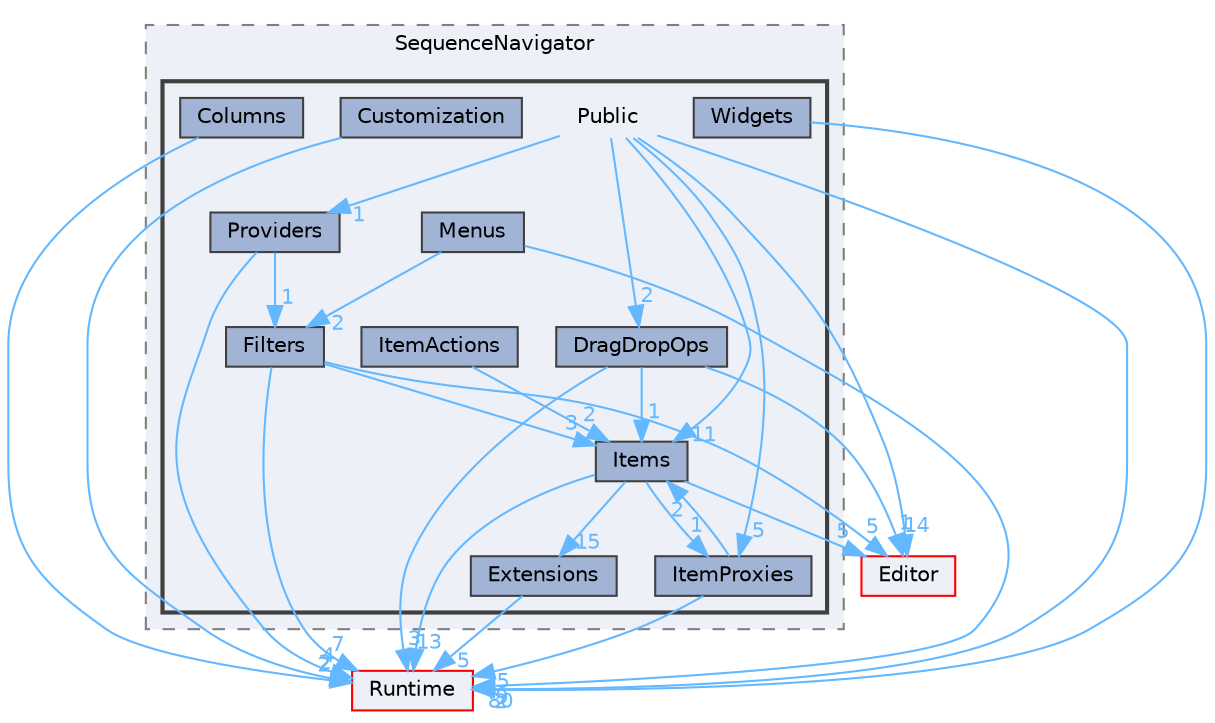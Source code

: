 digraph "Public"
{
 // INTERACTIVE_SVG=YES
 // LATEX_PDF_SIZE
  bgcolor="transparent";
  edge [fontname=Helvetica,fontsize=10,labelfontname=Helvetica,labelfontsize=10];
  node [fontname=Helvetica,fontsize=10,shape=box,height=0.2,width=0.4];
  compound=true
  subgraph clusterdir_844b4fc71b4fbc71d9224f506643f3aa {
    graph [ bgcolor="#edf0f7", pencolor="grey50", label="SequenceNavigator", fontname=Helvetica,fontsize=10 style="filled,dashed", URL="dir_844b4fc71b4fbc71d9224f506643f3aa.html",tooltip=""]
  subgraph clusterdir_beb735c3c183cccda32b4f16458f8e93 {
    graph [ bgcolor="#edf0f7", pencolor="grey25", label="", fontname=Helvetica,fontsize=10 style="filled,bold", URL="dir_beb735c3c183cccda32b4f16458f8e93.html",tooltip=""]
    dir_beb735c3c183cccda32b4f16458f8e93 [shape=plaintext, label="Public"];
  dir_08312f3dbdf69abc9dc4787c95cf2baf [label="Columns", fillcolor="#a2b4d6", color="grey25", style="filled", URL="dir_08312f3dbdf69abc9dc4787c95cf2baf.html",tooltip=""];
  dir_f9f7936666a827a66d27143577f353a1 [label="Customization", fillcolor="#a2b4d6", color="grey25", style="filled", URL="dir_f9f7936666a827a66d27143577f353a1.html",tooltip=""];
  dir_6411d254763155991479784cad9bf06a [label="DragDropOps", fillcolor="#a2b4d6", color="grey25", style="filled", URL="dir_6411d254763155991479784cad9bf06a.html",tooltip=""];
  dir_ff1f6f7c4f9f16095930d27fde2040ee [label="Extensions", fillcolor="#a2b4d6", color="grey25", style="filled", URL="dir_ff1f6f7c4f9f16095930d27fde2040ee.html",tooltip=""];
  dir_efc45252c6c6567b796773e1bf52b734 [label="Filters", fillcolor="#a2b4d6", color="grey25", style="filled", URL="dir_efc45252c6c6567b796773e1bf52b734.html",tooltip=""];
  dir_31e031652616c4aae6417798a854c5c9 [label="ItemActions", fillcolor="#a2b4d6", color="grey25", style="filled", URL="dir_31e031652616c4aae6417798a854c5c9.html",tooltip=""];
  dir_f6f7f86e81fa645839af0c14cc0b519c [label="ItemProxies", fillcolor="#a2b4d6", color="grey25", style="filled", URL="dir_f6f7f86e81fa645839af0c14cc0b519c.html",tooltip=""];
  dir_d30103d04095f991adf950ad59c392af [label="Items", fillcolor="#a2b4d6", color="grey25", style="filled", URL="dir_d30103d04095f991adf950ad59c392af.html",tooltip=""];
  dir_9e49bb5fb0a7c7a1400f17e06cf77dd4 [label="Menus", fillcolor="#a2b4d6", color="grey25", style="filled", URL="dir_9e49bb5fb0a7c7a1400f17e06cf77dd4.html",tooltip=""];
  dir_07d622c674d8bc93c7068d1db2de753d [label="Providers", fillcolor="#a2b4d6", color="grey25", style="filled", URL="dir_07d622c674d8bc93c7068d1db2de753d.html",tooltip=""];
  dir_01d5880ea9f76d027fe997ebc058f241 [label="Widgets", fillcolor="#a2b4d6", color="grey25", style="filled", URL="dir_01d5880ea9f76d027fe997ebc058f241.html",tooltip=""];
  }
  }
  dir_7536b172fbd480bfd146a1b1acd6856b [label="Runtime", fillcolor="#edf0f7", color="red", style="filled", URL="dir_7536b172fbd480bfd146a1b1acd6856b.html",tooltip=""];
  dir_b26507eead720464ba2ac6bbc6dcec5f [label="Editor", fillcolor="#edf0f7", color="red", style="filled", URL="dir_b26507eead720464ba2ac6bbc6dcec5f.html",tooltip=""];
  dir_beb735c3c183cccda32b4f16458f8e93->dir_07d622c674d8bc93c7068d1db2de753d [headlabel="1", labeldistance=1.5 headhref="dir_000825_000785.html" href="dir_000825_000785.html" color="steelblue1" fontcolor="steelblue1"];
  dir_beb735c3c183cccda32b4f16458f8e93->dir_6411d254763155991479784cad9bf06a [headlabel="2", labeldistance=1.5 headhref="dir_000825_000346.html" href="dir_000825_000346.html" color="steelblue1" fontcolor="steelblue1"];
  dir_beb735c3c183cccda32b4f16458f8e93->dir_7536b172fbd480bfd146a1b1acd6856b [headlabel="80", labeldistance=1.5 headhref="dir_000825_000984.html" href="dir_000825_000984.html" color="steelblue1" fontcolor="steelblue1"];
  dir_beb735c3c183cccda32b4f16458f8e93->dir_b26507eead720464ba2ac6bbc6dcec5f [headlabel="14", labeldistance=1.5 headhref="dir_000825_000357.html" href="dir_000825_000357.html" color="steelblue1" fontcolor="steelblue1"];
  dir_beb735c3c183cccda32b4f16458f8e93->dir_d30103d04095f991adf950ad59c392af [headlabel="11", labeldistance=1.5 headhref="dir_000825_000544.html" href="dir_000825_000544.html" color="steelblue1" fontcolor="steelblue1"];
  dir_beb735c3c183cccda32b4f16458f8e93->dir_f6f7f86e81fa645839af0c14cc0b519c [headlabel="5", labeldistance=1.5 headhref="dir_000825_000543.html" href="dir_000825_000543.html" color="steelblue1" fontcolor="steelblue1"];
  dir_08312f3dbdf69abc9dc4787c95cf2baf->dir_7536b172fbd480bfd146a1b1acd6856b [headlabel="2", labeldistance=1.5 headhref="dir_000207_000984.html" href="dir_000207_000984.html" color="steelblue1" fontcolor="steelblue1"];
  dir_f9f7936666a827a66d27143577f353a1->dir_7536b172fbd480bfd146a1b1acd6856b [headlabel="2", labeldistance=1.5 headhref="dir_000277_000984.html" href="dir_000277_000984.html" color="steelblue1" fontcolor="steelblue1"];
  dir_6411d254763155991479784cad9bf06a->dir_b26507eead720464ba2ac6bbc6dcec5f [headlabel="1", labeldistance=1.5 headhref="dir_000346_000357.html" href="dir_000346_000357.html" color="steelblue1" fontcolor="steelblue1"];
  dir_6411d254763155991479784cad9bf06a->dir_7536b172fbd480bfd146a1b1acd6856b [headlabel="3", labeldistance=1.5 headhref="dir_000346_000984.html" href="dir_000346_000984.html" color="steelblue1" fontcolor="steelblue1"];
  dir_6411d254763155991479784cad9bf06a->dir_d30103d04095f991adf950ad59c392af [headlabel="1", labeldistance=1.5 headhref="dir_000346_000544.html" href="dir_000346_000544.html" color="steelblue1" fontcolor="steelblue1"];
  dir_ff1f6f7c4f9f16095930d27fde2040ee->dir_7536b172fbd480bfd146a1b1acd6856b [headlabel="5", labeldistance=1.5 headhref="dir_000386_000984.html" href="dir_000386_000984.html" color="steelblue1" fontcolor="steelblue1"];
  dir_efc45252c6c6567b796773e1bf52b734->dir_7536b172fbd480bfd146a1b1acd6856b [headlabel="7", labeldistance=1.5 headhref="dir_000402_000984.html" href="dir_000402_000984.html" color="steelblue1" fontcolor="steelblue1"];
  dir_efc45252c6c6567b796773e1bf52b734->dir_b26507eead720464ba2ac6bbc6dcec5f [headlabel="5", labeldistance=1.5 headhref="dir_000402_000357.html" href="dir_000402_000357.html" color="steelblue1" fontcolor="steelblue1"];
  dir_efc45252c6c6567b796773e1bf52b734->dir_d30103d04095f991adf950ad59c392af [headlabel="3", labeldistance=1.5 headhref="dir_000402_000544.html" href="dir_000402_000544.html" color="steelblue1" fontcolor="steelblue1"];
  dir_31e031652616c4aae6417798a854c5c9->dir_d30103d04095f991adf950ad59c392af [headlabel="2", labeldistance=1.5 headhref="dir_000542_000544.html" href="dir_000542_000544.html" color="steelblue1" fontcolor="steelblue1"];
  dir_f6f7f86e81fa645839af0c14cc0b519c->dir_7536b172fbd480bfd146a1b1acd6856b [headlabel="5", labeldistance=1.5 headhref="dir_000543_000984.html" href="dir_000543_000984.html" color="steelblue1" fontcolor="steelblue1"];
  dir_f6f7f86e81fa645839af0c14cc0b519c->dir_d30103d04095f991adf950ad59c392af [headlabel="2", labeldistance=1.5 headhref="dir_000543_000544.html" href="dir_000543_000544.html" color="steelblue1" fontcolor="steelblue1"];
  dir_d30103d04095f991adf950ad59c392af->dir_7536b172fbd480bfd146a1b1acd6856b [headlabel="13", labeldistance=1.5 headhref="dir_000544_000984.html" href="dir_000544_000984.html" color="steelblue1" fontcolor="steelblue1"];
  dir_d30103d04095f991adf950ad59c392af->dir_b26507eead720464ba2ac6bbc6dcec5f [headlabel="5", labeldistance=1.5 headhref="dir_000544_000357.html" href="dir_000544_000357.html" color="steelblue1" fontcolor="steelblue1"];
  dir_d30103d04095f991adf950ad59c392af->dir_f6f7f86e81fa645839af0c14cc0b519c [headlabel="1", labeldistance=1.5 headhref="dir_000544_000543.html" href="dir_000544_000543.html" color="steelblue1" fontcolor="steelblue1"];
  dir_d30103d04095f991adf950ad59c392af->dir_ff1f6f7c4f9f16095930d27fde2040ee [headlabel="15", labeldistance=1.5 headhref="dir_000544_000386.html" href="dir_000544_000386.html" color="steelblue1" fontcolor="steelblue1"];
  dir_9e49bb5fb0a7c7a1400f17e06cf77dd4->dir_7536b172fbd480bfd146a1b1acd6856b [headlabel="9", labeldistance=1.5 headhref="dir_000622_000984.html" href="dir_000622_000984.html" color="steelblue1" fontcolor="steelblue1"];
  dir_9e49bb5fb0a7c7a1400f17e06cf77dd4->dir_efc45252c6c6567b796773e1bf52b734 [headlabel="2", labeldistance=1.5 headhref="dir_000622_000402.html" href="dir_000622_000402.html" color="steelblue1" fontcolor="steelblue1"];
  dir_07d622c674d8bc93c7068d1db2de753d->dir_7536b172fbd480bfd146a1b1acd6856b [headlabel="4", labeldistance=1.5 headhref="dir_000785_000984.html" href="dir_000785_000984.html" color="steelblue1" fontcolor="steelblue1"];
  dir_07d622c674d8bc93c7068d1db2de753d->dir_efc45252c6c6567b796773e1bf52b734 [headlabel="1", labeldistance=1.5 headhref="dir_000785_000402.html" href="dir_000785_000402.html" color="steelblue1" fontcolor="steelblue1"];
  dir_01d5880ea9f76d027fe997ebc058f241->dir_7536b172fbd480bfd146a1b1acd6856b [headlabel="2", labeldistance=1.5 headhref="dir_001278_000984.html" href="dir_001278_000984.html" color="steelblue1" fontcolor="steelblue1"];
}

